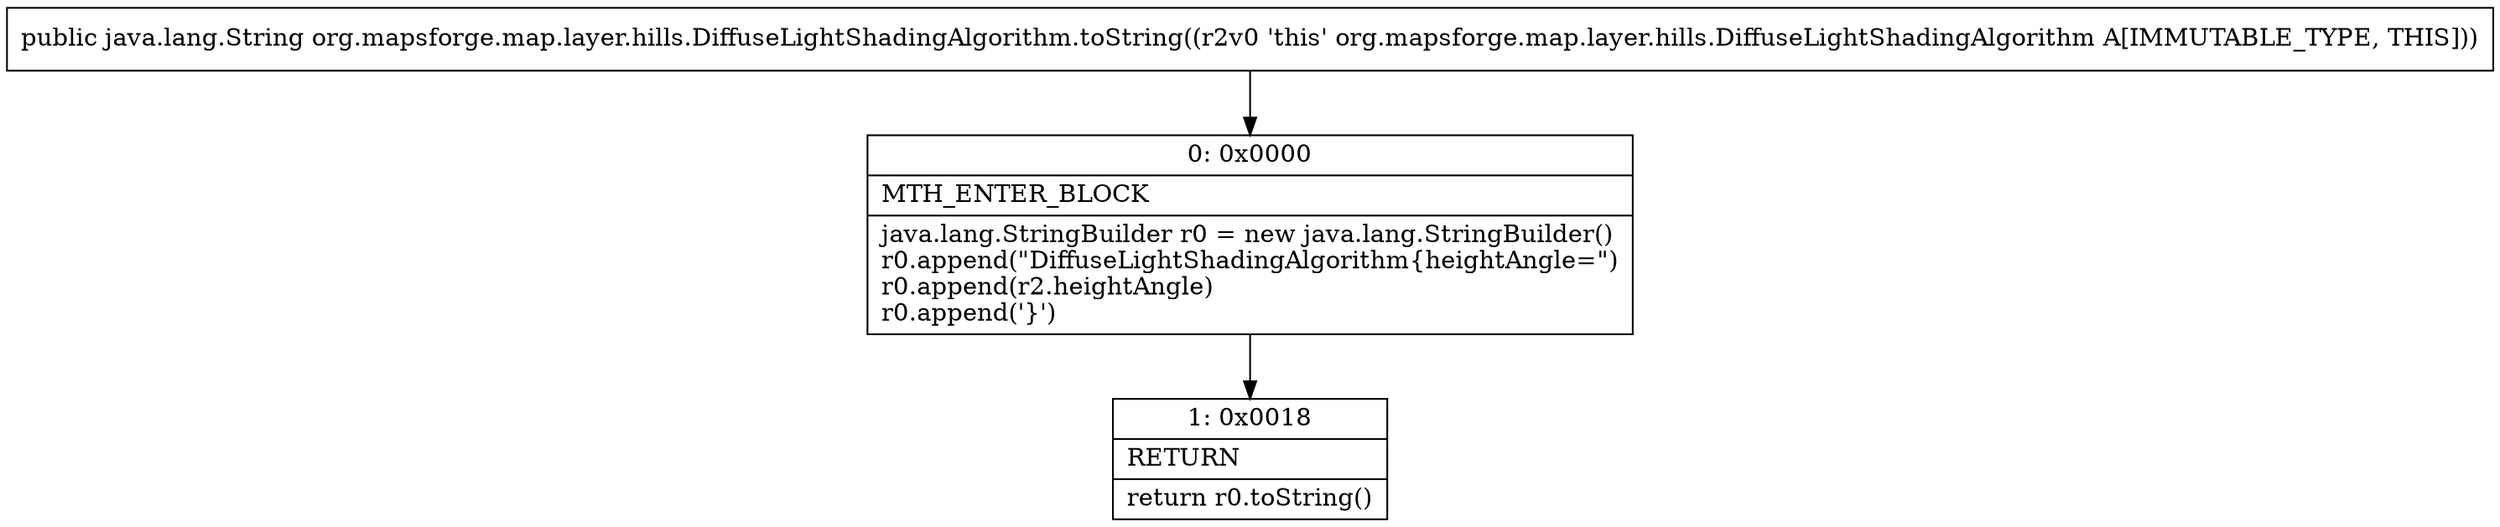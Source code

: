 digraph "CFG fororg.mapsforge.map.layer.hills.DiffuseLightShadingAlgorithm.toString()Ljava\/lang\/String;" {
Node_0 [shape=record,label="{0\:\ 0x0000|MTH_ENTER_BLOCK\l|java.lang.StringBuilder r0 = new java.lang.StringBuilder()\lr0.append(\"DiffuseLightShadingAlgorithm\{heightAngle=\")\lr0.append(r2.heightAngle)\lr0.append('\}')\l}"];
Node_1 [shape=record,label="{1\:\ 0x0018|RETURN\l|return r0.toString()\l}"];
MethodNode[shape=record,label="{public java.lang.String org.mapsforge.map.layer.hills.DiffuseLightShadingAlgorithm.toString((r2v0 'this' org.mapsforge.map.layer.hills.DiffuseLightShadingAlgorithm A[IMMUTABLE_TYPE, THIS])) }"];
MethodNode -> Node_0;
Node_0 -> Node_1;
}

